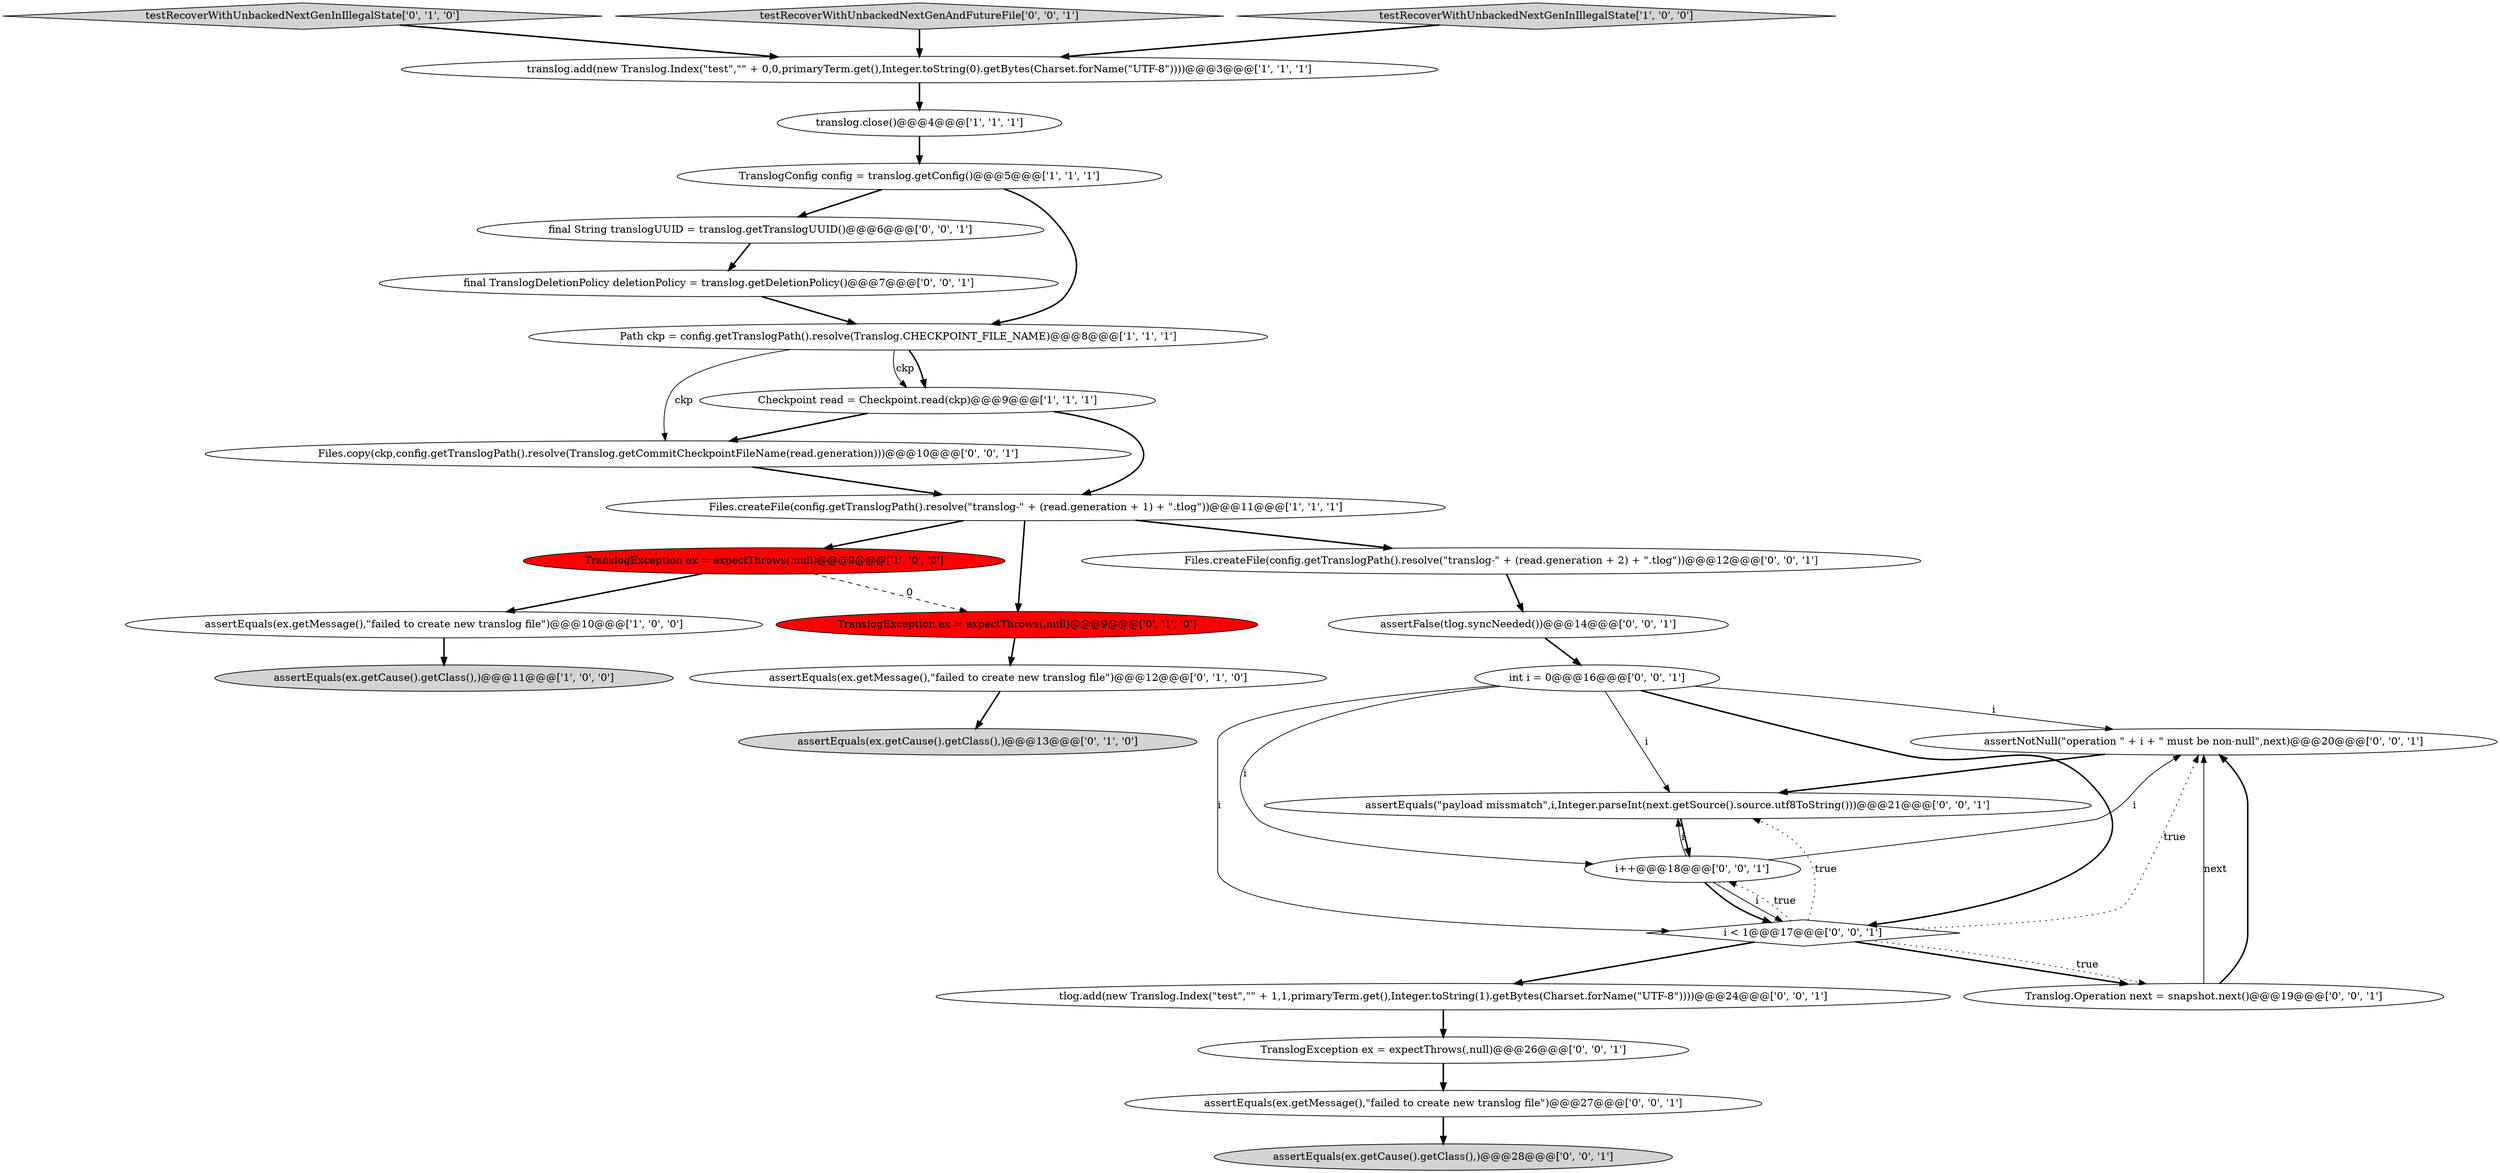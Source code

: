 digraph {
11 [style = filled, label = "assertEquals(ex.getCause().getClass(),)@@@13@@@['0', '1', '0']", fillcolor = lightgray, shape = ellipse image = "AAA0AAABBB2BBB"];
25 [style = filled, label = "tlog.add(new Translog.Index(\"test\",\"\" + 1,1,primaryTerm.get(),Integer.toString(1).getBytes(Charset.forName(\"UTF-8\"))))@@@24@@@['0', '0', '1']", fillcolor = white, shape = ellipse image = "AAA0AAABBB3BBB"];
15 [style = filled, label = "assertNotNull(\"operation \" + i + \" must be non-null\",next)@@@20@@@['0', '0', '1']", fillcolor = white, shape = ellipse image = "AAA0AAABBB3BBB"];
26 [style = filled, label = "final TranslogDeletionPolicy deletionPolicy = translog.getDeletionPolicy()@@@7@@@['0', '0', '1']", fillcolor = white, shape = ellipse image = "AAA0AAABBB3BBB"];
14 [style = filled, label = "assertFalse(tlog.syncNeeded())@@@14@@@['0', '0', '1']", fillcolor = white, shape = ellipse image = "AAA0AAABBB3BBB"];
4 [style = filled, label = "TranslogException ex = expectThrows(,null)@@@9@@@['1', '0', '0']", fillcolor = red, shape = ellipse image = "AAA1AAABBB1BBB"];
5 [style = filled, label = "TranslogConfig config = translog.getConfig()@@@5@@@['1', '1', '1']", fillcolor = white, shape = ellipse image = "AAA0AAABBB1BBB"];
3 [style = filled, label = "translog.close()@@@4@@@['1', '1', '1']", fillcolor = white, shape = ellipse image = "AAA0AAABBB1BBB"];
17 [style = filled, label = "TranslogException ex = expectThrows(,null)@@@26@@@['0', '0', '1']", fillcolor = white, shape = ellipse image = "AAA0AAABBB3BBB"];
29 [style = filled, label = "Translog.Operation next = snapshot.next()@@@19@@@['0', '0', '1']", fillcolor = white, shape = ellipse image = "AAA0AAABBB3BBB"];
10 [style = filled, label = "testRecoverWithUnbackedNextGenInIllegalState['0', '1', '0']", fillcolor = lightgray, shape = diamond image = "AAA0AAABBB2BBB"];
28 [style = filled, label = "Files.copy(ckp,config.getTranslogPath().resolve(Translog.getCommitCheckpointFileName(read.generation)))@@@10@@@['0', '0', '1']", fillcolor = white, shape = ellipse image = "AAA0AAABBB3BBB"];
12 [style = filled, label = "assertEquals(ex.getMessage(),\"failed to create new translog file\")@@@12@@@['0', '1', '0']", fillcolor = white, shape = ellipse image = "AAA0AAABBB2BBB"];
6 [style = filled, label = "translog.add(new Translog.Index(\"test\",\"\" + 0,0,primaryTerm.get(),Integer.toString(0).getBytes(Charset.forName(\"UTF-8\"))))@@@3@@@['1', '1', '1']", fillcolor = white, shape = ellipse image = "AAA0AAABBB1BBB"];
20 [style = filled, label = "i++@@@18@@@['0', '0', '1']", fillcolor = white, shape = ellipse image = "AAA0AAABBB3BBB"];
0 [style = filled, label = "Files.createFile(config.getTranslogPath().resolve(\"translog-\" + (read.generation + 1) + \".tlog\"))@@@11@@@['1', '1', '1']", fillcolor = white, shape = ellipse image = "AAA0AAABBB1BBB"];
27 [style = filled, label = "testRecoverWithUnbackedNextGenAndFutureFile['0', '0', '1']", fillcolor = lightgray, shape = diamond image = "AAA0AAABBB3BBB"];
7 [style = filled, label = "Path ckp = config.getTranslogPath().resolve(Translog.CHECKPOINT_FILE_NAME)@@@8@@@['1', '1', '1']", fillcolor = white, shape = ellipse image = "AAA0AAABBB1BBB"];
19 [style = filled, label = "assertEquals(ex.getCause().getClass(),)@@@28@@@['0', '0', '1']", fillcolor = lightgray, shape = ellipse image = "AAA0AAABBB3BBB"];
8 [style = filled, label = "Checkpoint read = Checkpoint.read(ckp)@@@9@@@['1', '1', '1']", fillcolor = white, shape = ellipse image = "AAA0AAABBB1BBB"];
24 [style = filled, label = "Files.createFile(config.getTranslogPath().resolve(\"translog-\" + (read.generation + 2) + \".tlog\"))@@@12@@@['0', '0', '1']", fillcolor = white, shape = ellipse image = "AAA0AAABBB3BBB"];
21 [style = filled, label = "assertEquals(\"payload missmatch\",i,Integer.parseInt(next.getSource().source.utf8ToString()))@@@21@@@['0', '0', '1']", fillcolor = white, shape = ellipse image = "AAA0AAABBB3BBB"];
16 [style = filled, label = "i < 1@@@17@@@['0', '0', '1']", fillcolor = white, shape = diamond image = "AAA0AAABBB3BBB"];
22 [style = filled, label = "int i = 0@@@16@@@['0', '0', '1']", fillcolor = white, shape = ellipse image = "AAA0AAABBB3BBB"];
9 [style = filled, label = "assertEquals(ex.getCause().getClass(),)@@@11@@@['1', '0', '0']", fillcolor = lightgray, shape = ellipse image = "AAA0AAABBB1BBB"];
13 [style = filled, label = "TranslogException ex = expectThrows(,null)@@@9@@@['0', '1', '0']", fillcolor = red, shape = ellipse image = "AAA1AAABBB2BBB"];
2 [style = filled, label = "testRecoverWithUnbackedNextGenInIllegalState['1', '0', '0']", fillcolor = lightgray, shape = diamond image = "AAA0AAABBB1BBB"];
1 [style = filled, label = "assertEquals(ex.getMessage(),\"failed to create new translog file\")@@@10@@@['1', '0', '0']", fillcolor = white, shape = ellipse image = "AAA0AAABBB1BBB"];
23 [style = filled, label = "final String translogUUID = translog.getTranslogUUID()@@@6@@@['0', '0', '1']", fillcolor = white, shape = ellipse image = "AAA0AAABBB3BBB"];
18 [style = filled, label = "assertEquals(ex.getMessage(),\"failed to create new translog file\")@@@27@@@['0', '0', '1']", fillcolor = white, shape = ellipse image = "AAA0AAABBB3BBB"];
6->3 [style = bold, label=""];
8->28 [style = bold, label=""];
29->15 [style = bold, label=""];
26->7 [style = bold, label=""];
0->13 [style = bold, label=""];
5->23 [style = bold, label=""];
22->16 [style = bold, label=""];
2->6 [style = bold, label=""];
15->21 [style = bold, label=""];
20->21 [style = solid, label="i"];
16->29 [style = bold, label=""];
12->11 [style = bold, label=""];
14->22 [style = bold, label=""];
23->26 [style = bold, label=""];
18->19 [style = bold, label=""];
16->20 [style = dotted, label="true"];
16->25 [style = bold, label=""];
7->8 [style = bold, label=""];
29->15 [style = solid, label="next"];
25->17 [style = bold, label=""];
10->6 [style = bold, label=""];
27->6 [style = bold, label=""];
1->9 [style = bold, label=""];
24->14 [style = bold, label=""];
7->28 [style = solid, label="ckp"];
22->20 [style = solid, label="i"];
8->0 [style = bold, label=""];
28->0 [style = bold, label=""];
3->5 [style = bold, label=""];
13->12 [style = bold, label=""];
21->20 [style = bold, label=""];
20->16 [style = bold, label=""];
0->4 [style = bold, label=""];
20->16 [style = solid, label="i"];
0->24 [style = bold, label=""];
22->15 [style = solid, label="i"];
5->7 [style = bold, label=""];
16->21 [style = dotted, label="true"];
22->16 [style = solid, label="i"];
4->1 [style = bold, label=""];
4->13 [style = dashed, label="0"];
22->21 [style = solid, label="i"];
16->29 [style = dotted, label="true"];
17->18 [style = bold, label=""];
7->8 [style = solid, label="ckp"];
20->15 [style = solid, label="i"];
16->15 [style = dotted, label="true"];
}

